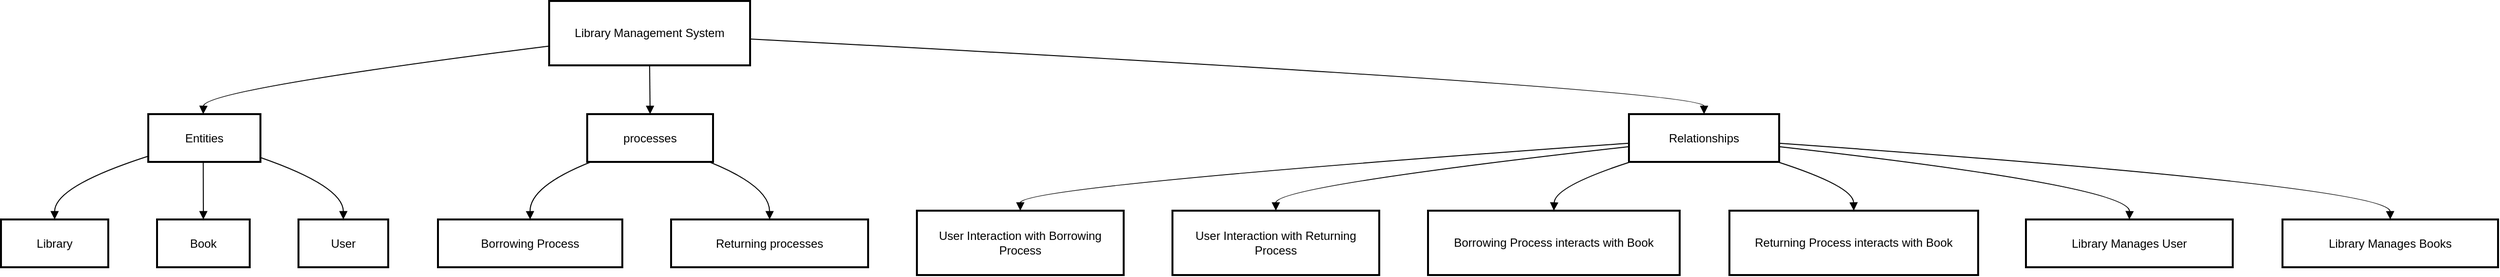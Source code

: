 <mxfile version="24.8.4">
  <diagram name="Page-1" id="WwKgZMz-8q5pfuE014Sc">
    <mxGraphModel dx="1909" dy="1302" grid="1" gridSize="10" guides="1" tooltips="1" connect="1" arrows="1" fold="1" page="1" pageScale="1" pageWidth="850" pageHeight="1100" math="0" shadow="0">
      <root>
        <mxCell id="0" />
        <mxCell id="1" parent="0" />
        <mxCell id="9HfjFoyilfDGEWrhcbGG-1" value="Library Management System" style="whiteSpace=wrap;strokeWidth=2;" vertex="1" parent="1">
          <mxGeometry x="582" y="20" width="206" height="66" as="geometry" />
        </mxCell>
        <mxCell id="9HfjFoyilfDGEWrhcbGG-2" value="Entities" style="whiteSpace=wrap;strokeWidth=2;" vertex="1" parent="1">
          <mxGeometry x="171" y="136" width="115" height="49" as="geometry" />
        </mxCell>
        <mxCell id="9HfjFoyilfDGEWrhcbGG-3" value="processes" style="whiteSpace=wrap;strokeWidth=2;" vertex="1" parent="1">
          <mxGeometry x="621" y="136" width="129" height="49" as="geometry" />
        </mxCell>
        <mxCell id="9HfjFoyilfDGEWrhcbGG-4" value="Relationships" style="whiteSpace=wrap;strokeWidth=2;" vertex="1" parent="1">
          <mxGeometry x="1689" y="136" width="154" height="49" as="geometry" />
        </mxCell>
        <mxCell id="9HfjFoyilfDGEWrhcbGG-5" value="Library" style="whiteSpace=wrap;strokeWidth=2;" vertex="1" parent="1">
          <mxGeometry x="20" y="244" width="110" height="49" as="geometry" />
        </mxCell>
        <mxCell id="9HfjFoyilfDGEWrhcbGG-6" value="Book" style="whiteSpace=wrap;strokeWidth=2;" vertex="1" parent="1">
          <mxGeometry x="180" y="244" width="95" height="49" as="geometry" />
        </mxCell>
        <mxCell id="9HfjFoyilfDGEWrhcbGG-7" value="User" style="whiteSpace=wrap;strokeWidth=2;" vertex="1" parent="1">
          <mxGeometry x="325" y="244" width="92" height="49" as="geometry" />
        </mxCell>
        <mxCell id="9HfjFoyilfDGEWrhcbGG-8" value="Borrowing Process" style="whiteSpace=wrap;strokeWidth=2;" vertex="1" parent="1">
          <mxGeometry x="468" y="244" width="189" height="49" as="geometry" />
        </mxCell>
        <mxCell id="9HfjFoyilfDGEWrhcbGG-9" value="Returning processes" style="whiteSpace=wrap;strokeWidth=2;" vertex="1" parent="1">
          <mxGeometry x="707" y="244" width="202" height="49" as="geometry" />
        </mxCell>
        <mxCell id="9HfjFoyilfDGEWrhcbGG-10" value="User Interaction with Borrowing Process" style="whiteSpace=wrap;strokeWidth=2;" vertex="1" parent="1">
          <mxGeometry x="959" y="235" width="212" height="66" as="geometry" />
        </mxCell>
        <mxCell id="9HfjFoyilfDGEWrhcbGG-11" value="User Interaction with Returning Process" style="whiteSpace=wrap;strokeWidth=2;" vertex="1" parent="1">
          <mxGeometry x="1221" y="235" width="212" height="66" as="geometry" />
        </mxCell>
        <mxCell id="9HfjFoyilfDGEWrhcbGG-12" value="Borrowing Process interacts with Book" style="whiteSpace=wrap;strokeWidth=2;" vertex="1" parent="1">
          <mxGeometry x="1483" y="235" width="258" height="66" as="geometry" />
        </mxCell>
        <mxCell id="9HfjFoyilfDGEWrhcbGG-13" value="Returning Process interacts with Book" style="whiteSpace=wrap;strokeWidth=2;" vertex="1" parent="1">
          <mxGeometry x="1792" y="235" width="255" height="66" as="geometry" />
        </mxCell>
        <mxCell id="9HfjFoyilfDGEWrhcbGG-14" value="Library Manages User" style="whiteSpace=wrap;strokeWidth=2;" vertex="1" parent="1">
          <mxGeometry x="2096" y="244" width="212" height="49" as="geometry" />
        </mxCell>
        <mxCell id="9HfjFoyilfDGEWrhcbGG-15" value="Library Manages Books" style="whiteSpace=wrap;strokeWidth=2;" vertex="1" parent="1">
          <mxGeometry x="2359" y="244" width="221" height="49" as="geometry" />
        </mxCell>
        <mxCell id="9HfjFoyilfDGEWrhcbGG-16" value="" style="curved=1;startArrow=none;endArrow=block;exitX=0;exitY=0.7;entryX=0.49;entryY=0.01;rounded=0;" edge="1" parent="1" source="9HfjFoyilfDGEWrhcbGG-1" target="9HfjFoyilfDGEWrhcbGG-2">
          <mxGeometry relative="1" as="geometry">
            <Array as="points">
              <mxPoint x="228" y="111" />
            </Array>
          </mxGeometry>
        </mxCell>
        <mxCell id="9HfjFoyilfDGEWrhcbGG-17" value="" style="curved=1;startArrow=none;endArrow=block;exitX=0.5;exitY=1;entryX=0.5;entryY=0.01;rounded=0;" edge="1" parent="1" source="9HfjFoyilfDGEWrhcbGG-1" target="9HfjFoyilfDGEWrhcbGG-3">
          <mxGeometry relative="1" as="geometry">
            <Array as="points" />
          </mxGeometry>
        </mxCell>
        <mxCell id="9HfjFoyilfDGEWrhcbGG-18" value="" style="curved=1;startArrow=none;endArrow=block;exitX=1;exitY=0.59;entryX=0.5;entryY=0.01;rounded=0;" edge="1" parent="1" source="9HfjFoyilfDGEWrhcbGG-1" target="9HfjFoyilfDGEWrhcbGG-4">
          <mxGeometry relative="1" as="geometry">
            <Array as="points">
              <mxPoint x="1766" y="111" />
            </Array>
          </mxGeometry>
        </mxCell>
        <mxCell id="9HfjFoyilfDGEWrhcbGG-19" value="" style="curved=1;startArrow=none;endArrow=block;exitX=0;exitY=0.88;entryX=0.5;entryY=-0.01;rounded=0;" edge="1" parent="1" source="9HfjFoyilfDGEWrhcbGG-2" target="9HfjFoyilfDGEWrhcbGG-5">
          <mxGeometry relative="1" as="geometry">
            <Array as="points">
              <mxPoint x="75" y="210" />
            </Array>
          </mxGeometry>
        </mxCell>
        <mxCell id="9HfjFoyilfDGEWrhcbGG-20" value="" style="curved=1;startArrow=none;endArrow=block;exitX=0.49;exitY=1;entryX=0.5;entryY=-0.01;rounded=0;" edge="1" parent="1" source="9HfjFoyilfDGEWrhcbGG-2" target="9HfjFoyilfDGEWrhcbGG-6">
          <mxGeometry relative="1" as="geometry">
            <Array as="points" />
          </mxGeometry>
        </mxCell>
        <mxCell id="9HfjFoyilfDGEWrhcbGG-21" value="" style="curved=1;startArrow=none;endArrow=block;exitX=0.99;exitY=0.9;entryX=0.5;entryY=-0.01;rounded=0;" edge="1" parent="1" source="9HfjFoyilfDGEWrhcbGG-2" target="9HfjFoyilfDGEWrhcbGG-7">
          <mxGeometry relative="1" as="geometry">
            <Array as="points">
              <mxPoint x="371" y="210" />
            </Array>
          </mxGeometry>
        </mxCell>
        <mxCell id="9HfjFoyilfDGEWrhcbGG-22" value="" style="curved=1;startArrow=none;endArrow=block;exitX=0.03;exitY=1;entryX=0.5;entryY=-0.01;rounded=0;" edge="1" parent="1" source="9HfjFoyilfDGEWrhcbGG-3" target="9HfjFoyilfDGEWrhcbGG-8">
          <mxGeometry relative="1" as="geometry">
            <Array as="points">
              <mxPoint x="562" y="210" />
            </Array>
          </mxGeometry>
        </mxCell>
        <mxCell id="9HfjFoyilfDGEWrhcbGG-23" value="" style="curved=1;startArrow=none;endArrow=block;exitX=0.97;exitY=1;entryX=0.5;entryY=-0.01;rounded=0;" edge="1" parent="1" source="9HfjFoyilfDGEWrhcbGG-3" target="9HfjFoyilfDGEWrhcbGG-9">
          <mxGeometry relative="1" as="geometry">
            <Array as="points">
              <mxPoint x="808" y="210" />
            </Array>
          </mxGeometry>
        </mxCell>
        <mxCell id="9HfjFoyilfDGEWrhcbGG-24" value="" style="curved=1;startArrow=none;endArrow=block;exitX=0;exitY=0.61;entryX=0.5;entryY=0;rounded=0;" edge="1" parent="1" source="9HfjFoyilfDGEWrhcbGG-4" target="9HfjFoyilfDGEWrhcbGG-10">
          <mxGeometry relative="1" as="geometry">
            <Array as="points">
              <mxPoint x="1065" y="210" />
            </Array>
          </mxGeometry>
        </mxCell>
        <mxCell id="9HfjFoyilfDGEWrhcbGG-25" value="" style="curved=1;startArrow=none;endArrow=block;exitX=0;exitY=0.68;entryX=0.5;entryY=0;rounded=0;" edge="1" parent="1" source="9HfjFoyilfDGEWrhcbGG-4" target="9HfjFoyilfDGEWrhcbGG-11">
          <mxGeometry relative="1" as="geometry">
            <Array as="points">
              <mxPoint x="1327" y="210" />
            </Array>
          </mxGeometry>
        </mxCell>
        <mxCell id="9HfjFoyilfDGEWrhcbGG-26" value="" style="curved=1;startArrow=none;endArrow=block;exitX=0.01;exitY=1;entryX=0.5;entryY=0;rounded=0;" edge="1" parent="1" source="9HfjFoyilfDGEWrhcbGG-4" target="9HfjFoyilfDGEWrhcbGG-12">
          <mxGeometry relative="1" as="geometry">
            <Array as="points">
              <mxPoint x="1613" y="210" />
            </Array>
          </mxGeometry>
        </mxCell>
        <mxCell id="9HfjFoyilfDGEWrhcbGG-27" value="" style="curved=1;startArrow=none;endArrow=block;exitX=0.99;exitY=1;entryX=0.5;entryY=0;rounded=0;" edge="1" parent="1" source="9HfjFoyilfDGEWrhcbGG-4" target="9HfjFoyilfDGEWrhcbGG-13">
          <mxGeometry relative="1" as="geometry">
            <Array as="points">
              <mxPoint x="1919" y="210" />
            </Array>
          </mxGeometry>
        </mxCell>
        <mxCell id="9HfjFoyilfDGEWrhcbGG-28" value="" style="curved=1;startArrow=none;endArrow=block;exitX=1;exitY=0.68;entryX=0.5;entryY=-0.01;rounded=0;" edge="1" parent="1" source="9HfjFoyilfDGEWrhcbGG-4" target="9HfjFoyilfDGEWrhcbGG-14">
          <mxGeometry relative="1" as="geometry">
            <Array as="points">
              <mxPoint x="2203" y="210" />
            </Array>
          </mxGeometry>
        </mxCell>
        <mxCell id="9HfjFoyilfDGEWrhcbGG-29" value="" style="curved=1;startArrow=none;endArrow=block;exitX=1;exitY=0.61;entryX=0.5;entryY=-0.01;rounded=0;" edge="1" parent="1" source="9HfjFoyilfDGEWrhcbGG-4" target="9HfjFoyilfDGEWrhcbGG-15">
          <mxGeometry relative="1" as="geometry">
            <Array as="points">
              <mxPoint x="2469" y="210" />
            </Array>
          </mxGeometry>
        </mxCell>
      </root>
    </mxGraphModel>
  </diagram>
</mxfile>

